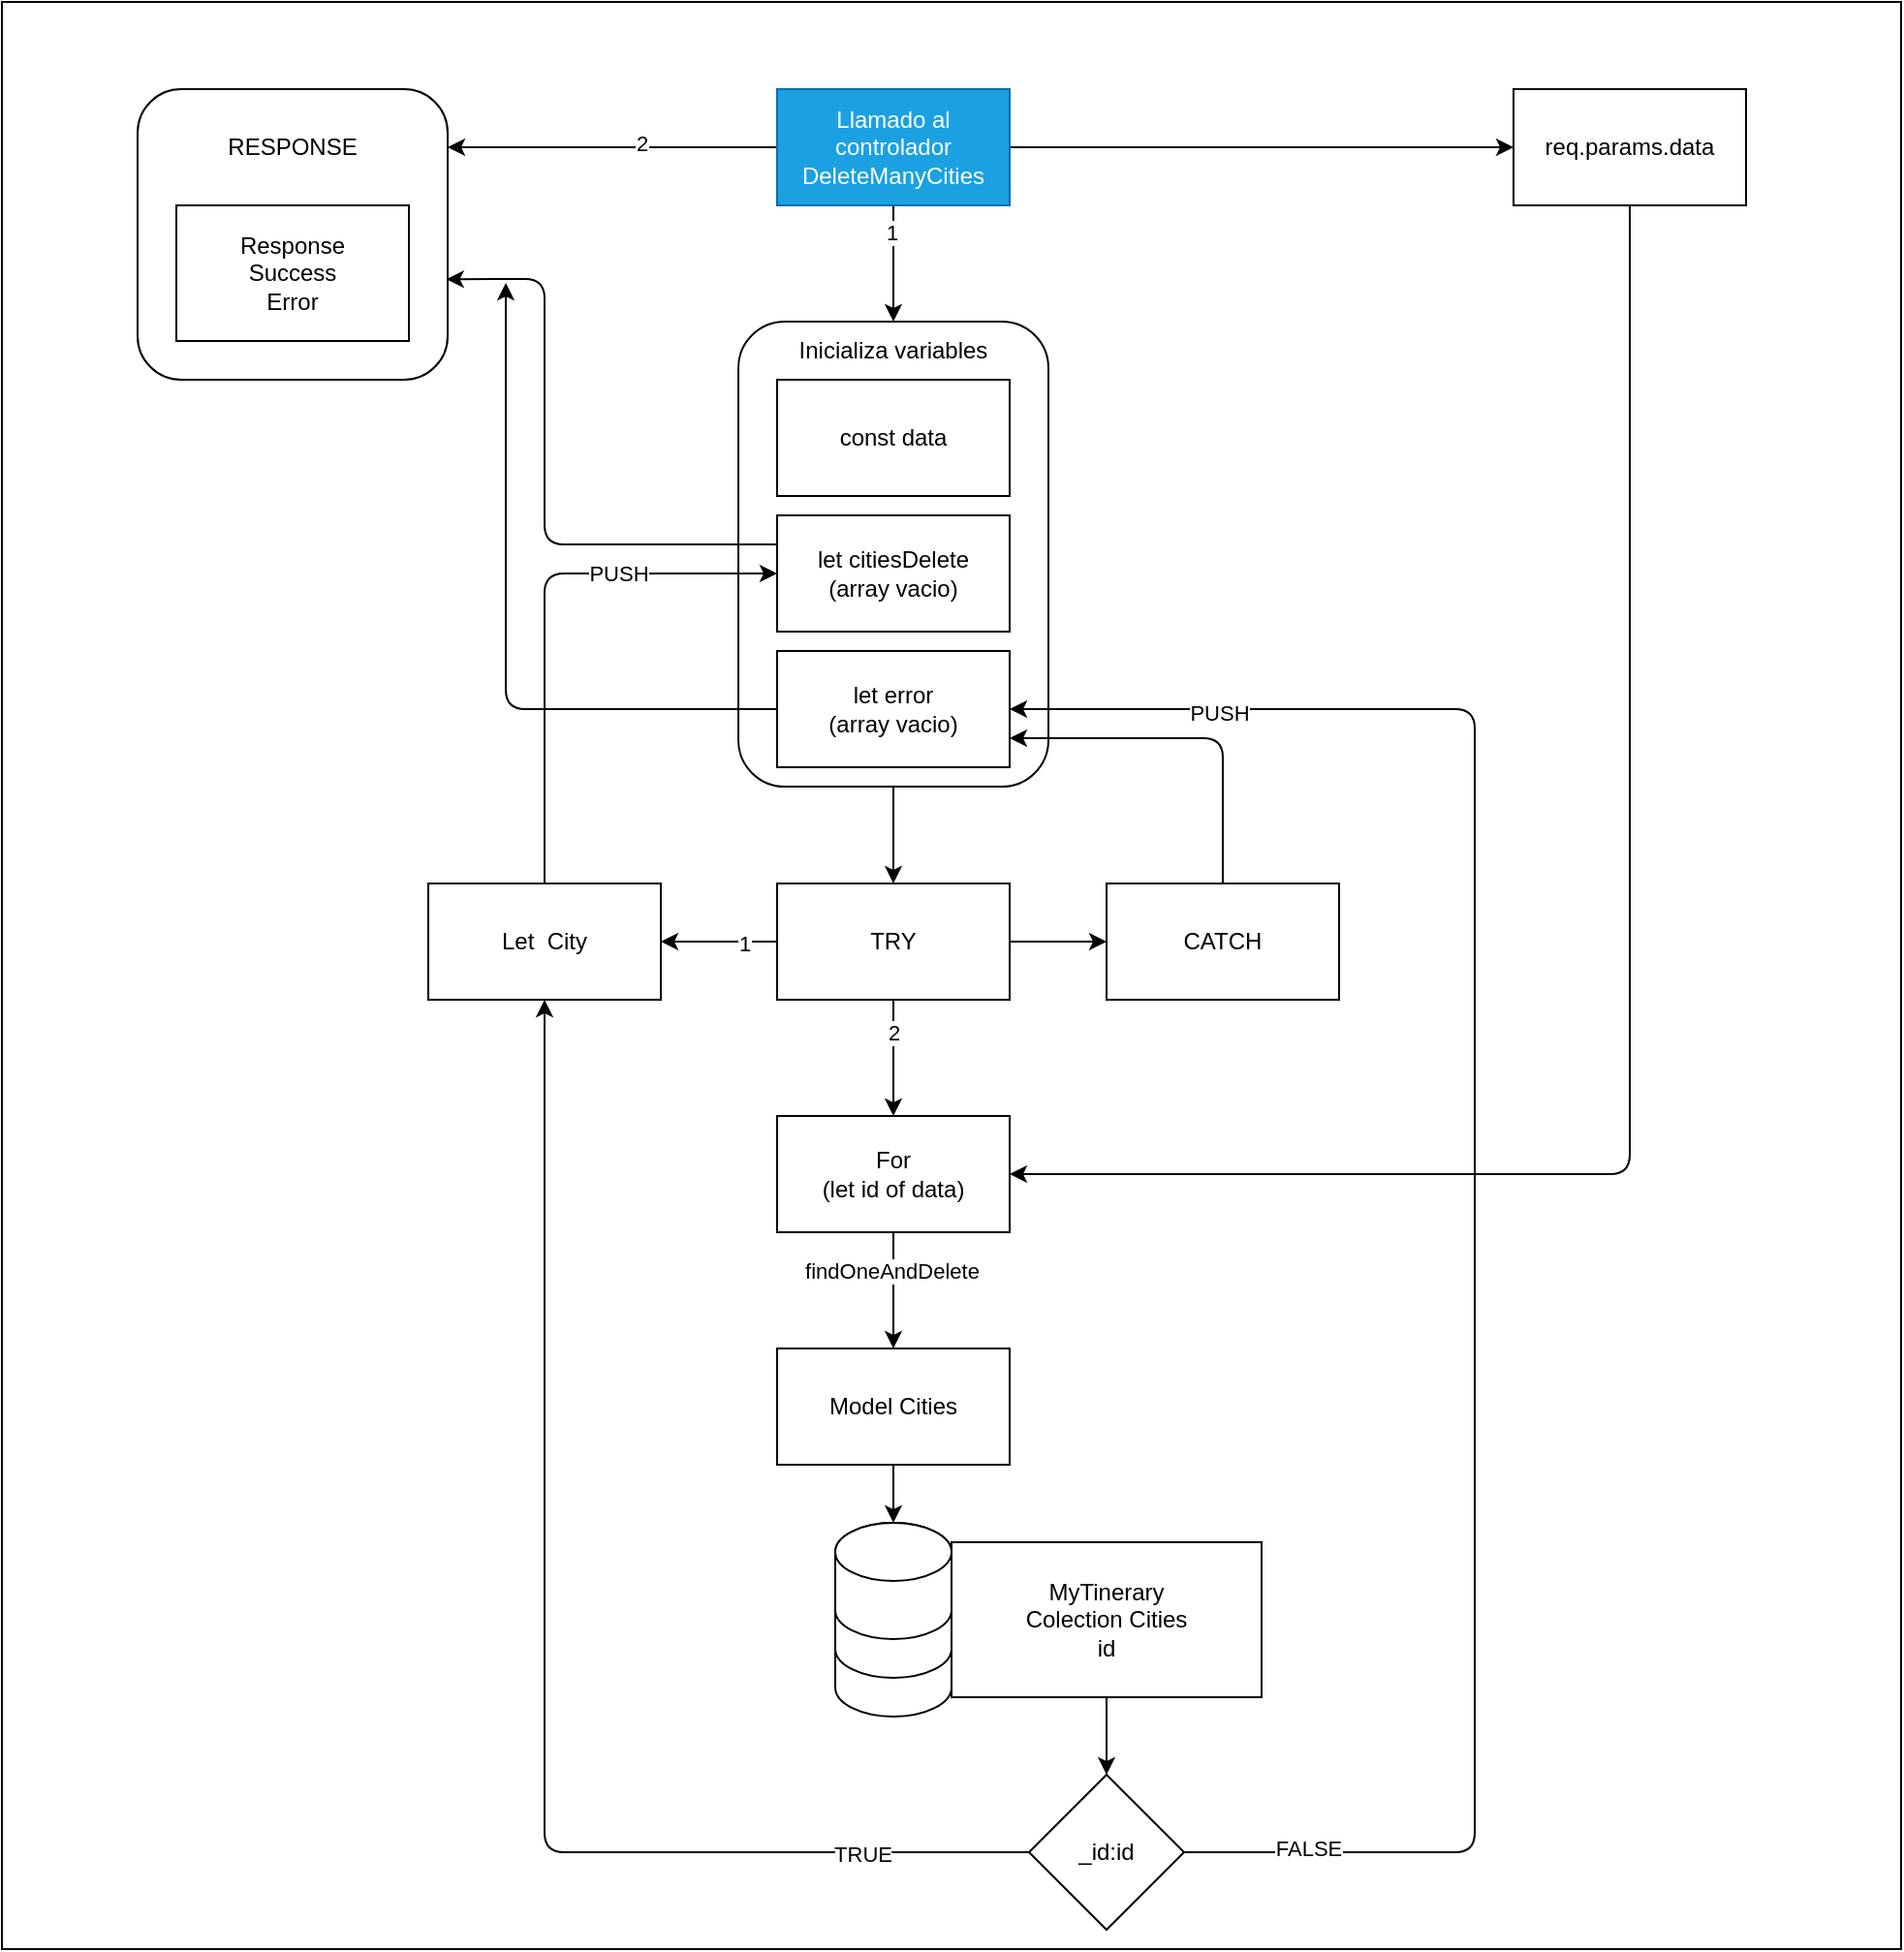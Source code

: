 <mxfile>
    <diagram id="KrtqRvDTi48YF7LihAfs" name="Page-1">
        <mxGraphModel dx="2049" dy="503" grid="1" gridSize="10" guides="1" tooltips="1" connect="1" arrows="1" fold="1" page="1" pageScale="1" pageWidth="850" pageHeight="1100" math="0" shadow="0">
            <root>
                <mxCell id="0"/>
                <mxCell id="1" parent="0"/>
                <mxCell id="65" value="" style="rounded=0;whiteSpace=wrap;html=1;" vertex="1" parent="1">
                    <mxGeometry x="-200" y="25" width="980" height="1005" as="geometry"/>
                </mxCell>
                <mxCell id="11" style="edgeStyle=none;html=1;entryX=0.5;entryY=0;entryDx=0;entryDy=0;" edge="1" parent="1" source="3" target="9">
                    <mxGeometry relative="1" as="geometry"/>
                </mxCell>
                <mxCell id="66" value="1" style="edgeLabel;html=1;align=center;verticalAlign=middle;resizable=0;points=[];" vertex="1" connectable="0" parent="11">
                    <mxGeometry x="-0.497" y="-1" relative="1" as="geometry">
                        <mxPoint y="-1" as="offset"/>
                    </mxGeometry>
                </mxCell>
                <mxCell id="12" style="edgeStyle=none;html=1;entryX=0;entryY=0.5;entryDx=0;entryDy=0;" edge="1" parent="1" source="3" target="4">
                    <mxGeometry relative="1" as="geometry"/>
                </mxCell>
                <mxCell id="47" style="edgeStyle=none;html=1;" edge="1" parent="1" source="3">
                    <mxGeometry relative="1" as="geometry">
                        <mxPoint x="30" y="100" as="targetPoint"/>
                    </mxGeometry>
                </mxCell>
                <mxCell id="67" value="2" style="edgeLabel;html=1;align=center;verticalAlign=middle;resizable=0;points=[];" vertex="1" connectable="0" parent="47">
                    <mxGeometry x="-0.186" y="-2" relative="1" as="geometry">
                        <mxPoint x="-1" as="offset"/>
                    </mxGeometry>
                </mxCell>
                <mxCell id="3" value="Llamado al controlador DeleteManyCities" style="rounded=0;whiteSpace=wrap;html=1;fillColor=#1ba1e2;fontColor=#ffffff;strokeColor=#006EAF;" vertex="1" parent="1">
                    <mxGeometry x="200" y="70" width="120" height="60" as="geometry"/>
                </mxCell>
                <mxCell id="41" style="edgeStyle=none;html=1;entryX=1;entryY=0.5;entryDx=0;entryDy=0;" edge="1" parent="1" source="4" target="15">
                    <mxGeometry relative="1" as="geometry">
                        <Array as="points">
                            <mxPoint x="640" y="630"/>
                        </Array>
                    </mxGeometry>
                </mxCell>
                <mxCell id="4" value="req.params.data" style="rounded=0;whiteSpace=wrap;html=1;" vertex="1" parent="1">
                    <mxGeometry x="580" y="70" width="120" height="60" as="geometry"/>
                </mxCell>
                <mxCell id="10" value="" style="group" vertex="1" connectable="0" parent="1">
                    <mxGeometry x="180" y="190" width="160" height="240" as="geometry"/>
                </mxCell>
                <mxCell id="8" value="" style="rounded=1;whiteSpace=wrap;html=1;" vertex="1" parent="10">
                    <mxGeometry width="160" height="240" as="geometry"/>
                </mxCell>
                <mxCell id="5" value="const data" style="rounded=0;whiteSpace=wrap;html=1;" vertex="1" parent="10">
                    <mxGeometry x="20" y="30" width="120" height="60" as="geometry"/>
                </mxCell>
                <mxCell id="6" value="let citiesDelete&lt;br&gt;(array vacio)" style="rounded=0;whiteSpace=wrap;html=1;" vertex="1" parent="10">
                    <mxGeometry x="20" y="100" width="120" height="60" as="geometry"/>
                </mxCell>
                <mxCell id="7" value="let error&lt;br&gt;(array vacio)" style="rounded=0;whiteSpace=wrap;html=1;" vertex="1" parent="10">
                    <mxGeometry x="20" y="170" width="120" height="60" as="geometry"/>
                </mxCell>
                <mxCell id="9" value="Inicializa variables" style="text;html=1;strokeColor=none;fillColor=none;align=center;verticalAlign=middle;whiteSpace=wrap;rounded=0;" vertex="1" parent="10">
                    <mxGeometry x="10" width="140" height="30" as="geometry"/>
                </mxCell>
                <mxCell id="16" style="edgeStyle=none;html=1;" edge="1" parent="1" source="13" target="14">
                    <mxGeometry relative="1" as="geometry"/>
                </mxCell>
                <mxCell id="17" value="1" style="edgeLabel;html=1;align=center;verticalAlign=middle;resizable=0;points=[];" vertex="1" connectable="0" parent="16">
                    <mxGeometry x="-0.417" y="1" relative="1" as="geometry">
                        <mxPoint as="offset"/>
                    </mxGeometry>
                </mxCell>
                <mxCell id="22" style="edgeStyle=none;html=1;entryX=0.5;entryY=0;entryDx=0;entryDy=0;" edge="1" parent="1" source="13" target="15">
                    <mxGeometry relative="1" as="geometry"/>
                </mxCell>
                <mxCell id="23" value="2" style="edgeLabel;html=1;align=center;verticalAlign=middle;resizable=0;points=[];" vertex="1" connectable="0" parent="22">
                    <mxGeometry x="-0.439" relative="1" as="geometry">
                        <mxPoint as="offset"/>
                    </mxGeometry>
                </mxCell>
                <mxCell id="43" style="edgeStyle=none;html=1;" edge="1" parent="1" source="13" target="42">
                    <mxGeometry relative="1" as="geometry"/>
                </mxCell>
                <mxCell id="13" value="TRY" style="rounded=0;whiteSpace=wrap;html=1;" vertex="1" parent="1">
                    <mxGeometry x="200" y="480" width="120" height="60" as="geometry"/>
                </mxCell>
                <mxCell id="35" style="edgeStyle=none;html=1;entryX=0;entryY=0.5;entryDx=0;entryDy=0;" edge="1" parent="1" source="14" target="6">
                    <mxGeometry relative="1" as="geometry">
                        <Array as="points">
                            <mxPoint x="80" y="320"/>
                        </Array>
                    </mxGeometry>
                </mxCell>
                <mxCell id="36" value="PUSH" style="edgeLabel;html=1;align=center;verticalAlign=middle;resizable=0;points=[];" vertex="1" connectable="0" parent="35">
                    <mxGeometry x="0.415" relative="1" as="geometry">
                        <mxPoint as="offset"/>
                    </mxGeometry>
                </mxCell>
                <mxCell id="14" value="Let&amp;nbsp; City" style="rounded=0;whiteSpace=wrap;html=1;" vertex="1" parent="1">
                    <mxGeometry x="20" y="480" width="120" height="60" as="geometry"/>
                </mxCell>
                <mxCell id="24" style="edgeStyle=none;html=1;entryX=0.5;entryY=0;entryDx=0;entryDy=0;" edge="1" parent="1" source="15" target="21">
                    <mxGeometry relative="1" as="geometry"/>
                </mxCell>
                <mxCell id="26" value="findOneAndDelete" style="edgeLabel;html=1;align=center;verticalAlign=middle;resizable=0;points=[];" vertex="1" connectable="0" parent="24">
                    <mxGeometry x="-0.339" y="-1" relative="1" as="geometry">
                        <mxPoint as="offset"/>
                    </mxGeometry>
                </mxCell>
                <mxCell id="15" value="For&lt;br&gt;(let id of data)" style="rounded=0;whiteSpace=wrap;html=1;" vertex="1" parent="1">
                    <mxGeometry x="200" y="600" width="120" height="60" as="geometry"/>
                </mxCell>
                <mxCell id="62" style="edgeStyle=none;html=1;" edge="1" parent="1" source="21" target="59">
                    <mxGeometry relative="1" as="geometry"/>
                </mxCell>
                <mxCell id="21" value="Model Cities" style="rounded=0;whiteSpace=wrap;html=1;" vertex="1" parent="1">
                    <mxGeometry x="200" y="720" width="120" height="60" as="geometry"/>
                </mxCell>
                <mxCell id="33" style="edgeStyle=none;html=1;entryX=0.5;entryY=1;entryDx=0;entryDy=0;" edge="1" parent="1" source="27" target="14">
                    <mxGeometry relative="1" as="geometry">
                        <Array as="points">
                            <mxPoint x="80" y="980"/>
                        </Array>
                    </mxGeometry>
                </mxCell>
                <mxCell id="34" value="TRUE" style="edgeLabel;html=1;align=center;verticalAlign=middle;resizable=0;points=[];" vertex="1" connectable="0" parent="33">
                    <mxGeometry x="-0.751" y="1" relative="1" as="geometry">
                        <mxPoint as="offset"/>
                    </mxGeometry>
                </mxCell>
                <mxCell id="38" style="edgeStyle=none;html=1;entryX=1;entryY=0.5;entryDx=0;entryDy=0;" edge="1" parent="1" source="27" target="7">
                    <mxGeometry relative="1" as="geometry">
                        <Array as="points">
                            <mxPoint x="560" y="980"/>
                            <mxPoint x="560" y="620"/>
                            <mxPoint x="560" y="390"/>
                        </Array>
                    </mxGeometry>
                </mxCell>
                <mxCell id="39" value="PUSH" style="edgeLabel;html=1;align=center;verticalAlign=middle;resizable=0;points=[];" vertex="1" connectable="0" parent="38">
                    <mxGeometry x="0.78" y="2" relative="1" as="geometry">
                        <mxPoint as="offset"/>
                    </mxGeometry>
                </mxCell>
                <mxCell id="40" value="FALSE" style="edgeLabel;html=1;align=center;verticalAlign=middle;resizable=0;points=[];" vertex="1" connectable="0" parent="38">
                    <mxGeometry x="-0.87" y="2" relative="1" as="geometry">
                        <mxPoint as="offset"/>
                    </mxGeometry>
                </mxCell>
                <mxCell id="27" value="_id:id" style="rhombus;whiteSpace=wrap;html=1;" vertex="1" parent="1">
                    <mxGeometry x="330" y="940" width="80" height="80" as="geometry"/>
                </mxCell>
                <mxCell id="37" style="edgeStyle=none;html=1;entryX=0.5;entryY=0;entryDx=0;entryDy=0;" edge="1" parent="1" source="8" target="13">
                    <mxGeometry relative="1" as="geometry"/>
                </mxCell>
                <mxCell id="44" style="edgeStyle=none;html=1;entryX=1;entryY=0.75;entryDx=0;entryDy=0;" edge="1" parent="1" source="42" target="7">
                    <mxGeometry relative="1" as="geometry">
                        <mxPoint x="560" y="510" as="targetPoint"/>
                        <Array as="points">
                            <mxPoint x="430" y="405"/>
                        </Array>
                    </mxGeometry>
                </mxCell>
                <mxCell id="42" value="CATCH" style="rounded=0;whiteSpace=wrap;html=1;" vertex="1" parent="1">
                    <mxGeometry x="370" y="480" width="120" height="60" as="geometry"/>
                </mxCell>
                <mxCell id="45" value="" style="rounded=1;whiteSpace=wrap;html=1;" vertex="1" parent="1">
                    <mxGeometry x="-130" y="70" width="160" height="150" as="geometry"/>
                </mxCell>
                <mxCell id="46" value="RESPONSE" style="text;html=1;strokeColor=none;fillColor=none;align=center;verticalAlign=middle;whiteSpace=wrap;rounded=0;" vertex="1" parent="1">
                    <mxGeometry x="-80" y="85" width="60" height="30" as="geometry"/>
                </mxCell>
                <mxCell id="48" value="Response&lt;br&gt;Success&lt;br&gt;Error" style="rounded=0;whiteSpace=wrap;html=1;" vertex="1" parent="1">
                    <mxGeometry x="-110" y="130" width="120" height="70" as="geometry"/>
                </mxCell>
                <mxCell id="49" style="edgeStyle=none;html=1;entryX=0.996;entryY=0.654;entryDx=0;entryDy=0;entryPerimeter=0;exitX=0;exitY=0.25;exitDx=0;exitDy=0;" edge="1" parent="1" source="6" target="45">
                    <mxGeometry relative="1" as="geometry">
                        <Array as="points">
                            <mxPoint x="80" y="305"/>
                            <mxPoint x="80" y="168"/>
                        </Array>
                    </mxGeometry>
                </mxCell>
                <mxCell id="50" style="edgeStyle=none;html=1;" edge="1" parent="1" source="7">
                    <mxGeometry relative="1" as="geometry">
                        <mxPoint x="60" y="170" as="targetPoint"/>
                        <Array as="points">
                            <mxPoint x="60" y="390"/>
                            <mxPoint x="60" y="290"/>
                        </Array>
                    </mxGeometry>
                </mxCell>
                <mxCell id="60" value="" style="group" vertex="1" connectable="0" parent="1">
                    <mxGeometry x="230" y="810" width="60" height="100" as="geometry"/>
                </mxCell>
                <mxCell id="57" value="" style="shape=cylinder3;whiteSpace=wrap;html=1;boundedLbl=1;backgroundOutline=1;size=15;" vertex="1" parent="60">
                    <mxGeometry y="20" width="60" height="80" as="geometry"/>
                </mxCell>
                <mxCell id="58" value="" style="shape=cylinder3;whiteSpace=wrap;html=1;boundedLbl=1;backgroundOutline=1;size=15;" vertex="1" parent="60">
                    <mxGeometry width="60" height="80" as="geometry"/>
                </mxCell>
                <mxCell id="59" value="" style="shape=cylinder3;whiteSpace=wrap;html=1;boundedLbl=1;backgroundOutline=1;size=15;" vertex="1" parent="60">
                    <mxGeometry width="60" height="60" as="geometry"/>
                </mxCell>
                <mxCell id="64" style="edgeStyle=none;html=1;entryX=0.5;entryY=0;entryDx=0;entryDy=0;" edge="1" parent="1" source="61" target="27">
                    <mxGeometry relative="1" as="geometry"/>
                </mxCell>
                <mxCell id="61" value="MyTinerary&lt;br&gt;Colection Cities&lt;br&gt;id" style="rounded=0;whiteSpace=wrap;html=1;" vertex="1" parent="1">
                    <mxGeometry x="290" y="820" width="160" height="80" as="geometry"/>
                </mxCell>
            </root>
        </mxGraphModel>
    </diagram>
</mxfile>